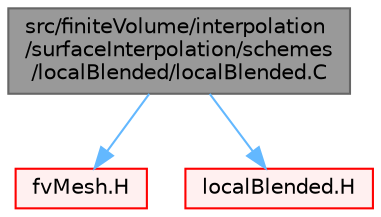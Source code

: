 digraph "src/finiteVolume/interpolation/surfaceInterpolation/schemes/localBlended/localBlended.C"
{
 // LATEX_PDF_SIZE
  bgcolor="transparent";
  edge [fontname=Helvetica,fontsize=10,labelfontname=Helvetica,labelfontsize=10];
  node [fontname=Helvetica,fontsize=10,shape=box,height=0.2,width=0.4];
  Node1 [id="Node000001",label="src/finiteVolume/interpolation\l/surfaceInterpolation/schemes\l/localBlended/localBlended.C",height=0.2,width=0.4,color="gray40", fillcolor="grey60", style="filled", fontcolor="black",tooltip="linear/upwind localBlended differencing scheme."];
  Node1 -> Node2 [id="edge1_Node000001_Node000002",color="steelblue1",style="solid",tooltip=" "];
  Node2 [id="Node000002",label="fvMesh.H",height=0.2,width=0.4,color="red", fillcolor="#FFF0F0", style="filled",URL="$fvMesh_8H.html",tooltip=" "];
  Node1 -> Node341 [id="edge2_Node000001_Node000341",color="steelblue1",style="solid",tooltip=" "];
  Node341 [id="Node000341",label="localBlended.H",height=0.2,width=0.4,color="red", fillcolor="#FFF0F0", style="filled",URL="$localBlended_8H.html",tooltip=" "];
}
